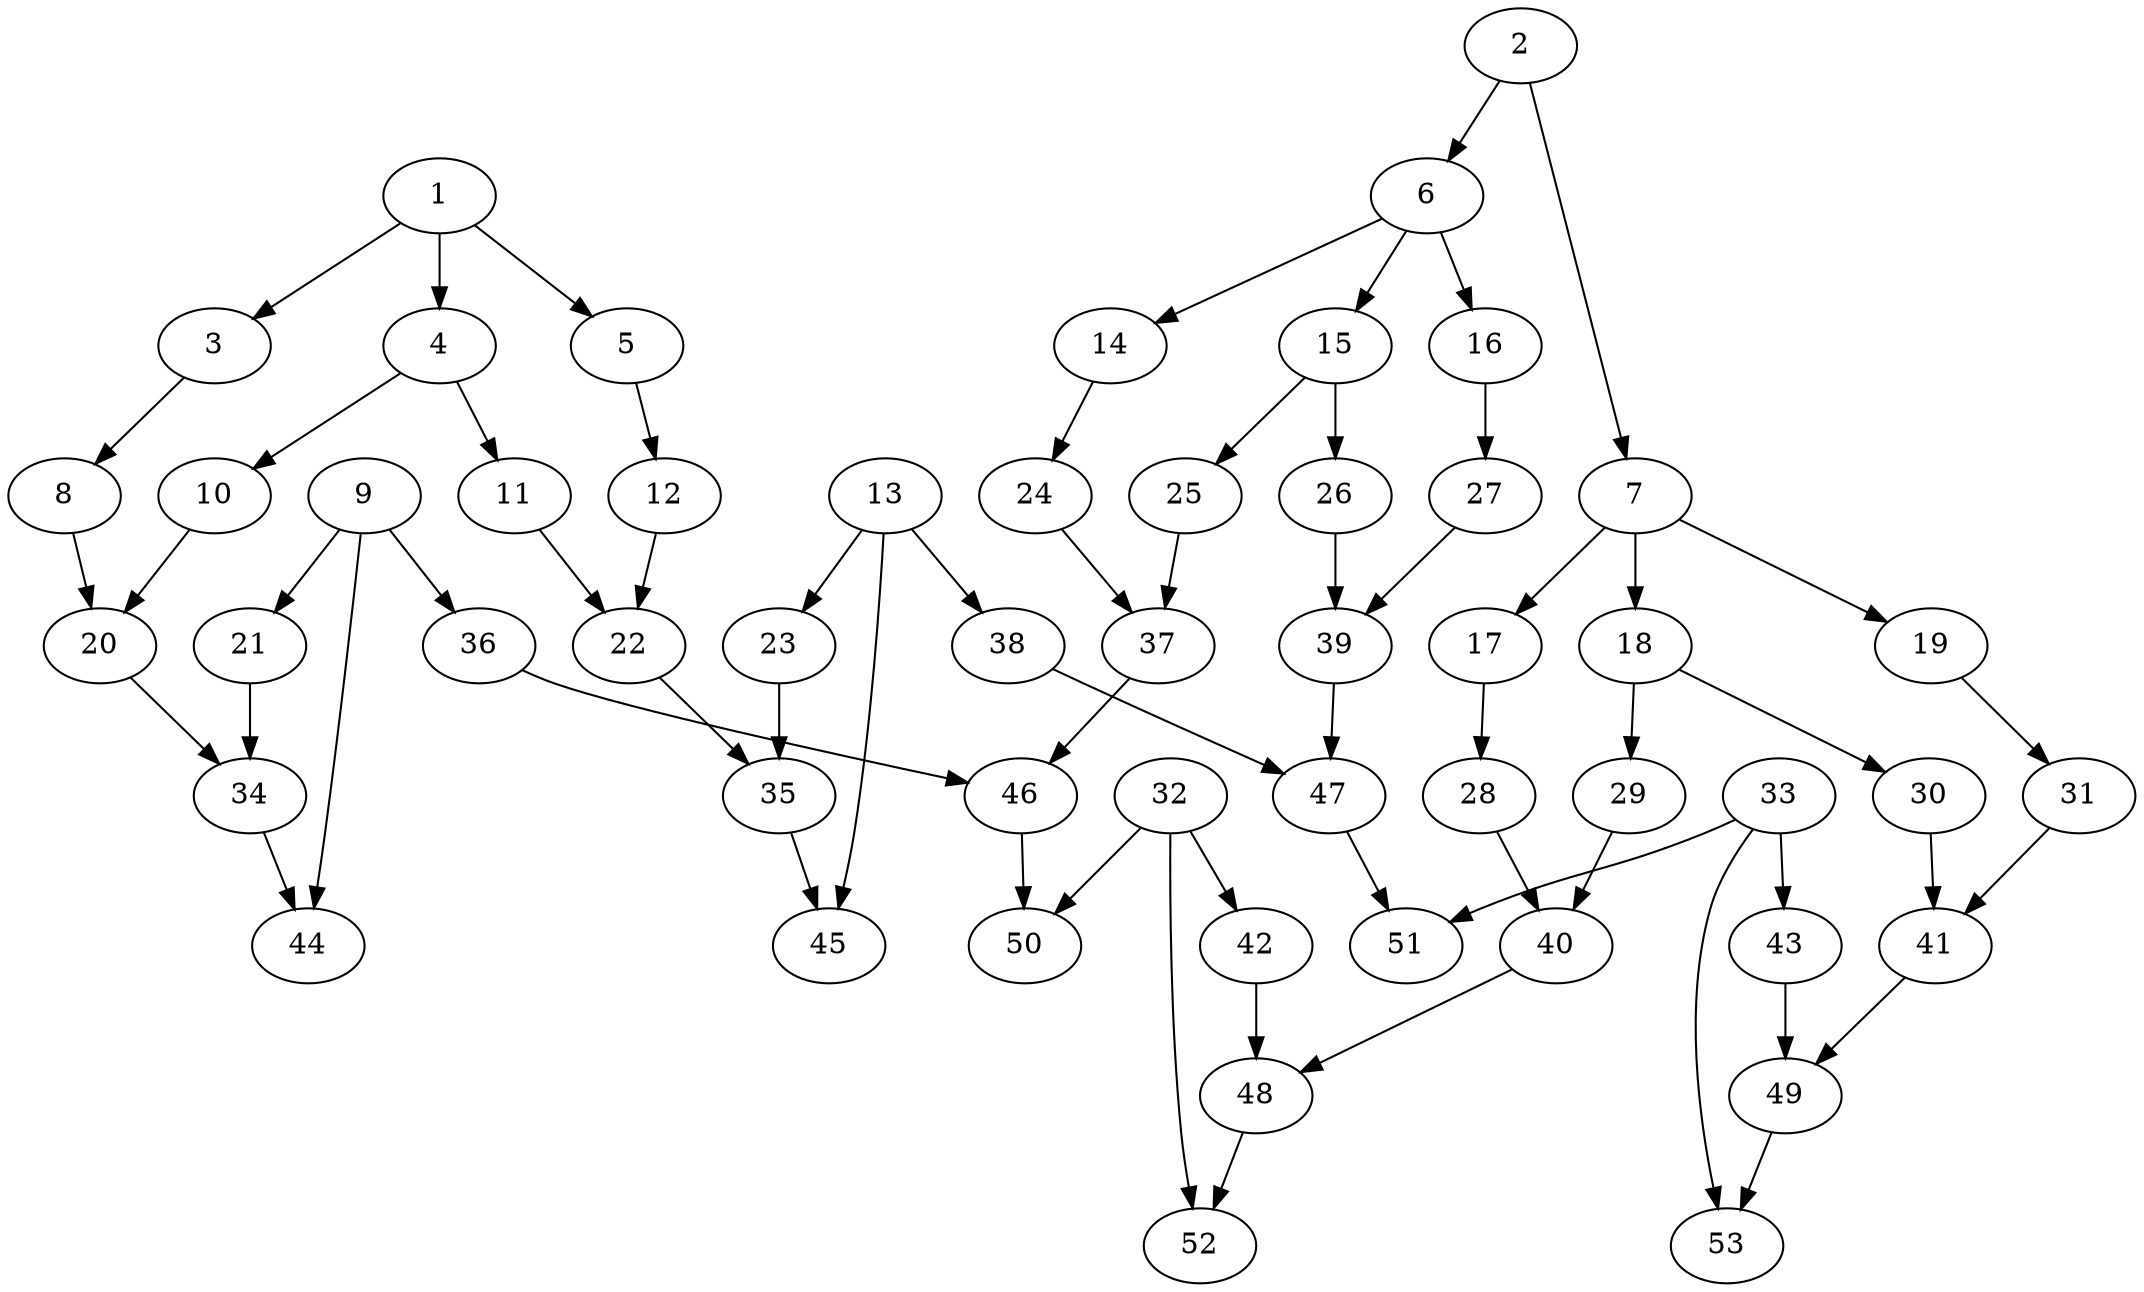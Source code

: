strict digraph  {
1;
3;
4;
5;
2;
6;
7;
8;
10;
11;
12;
14;
15;
16;
17;
18;
19;
20;
9;
21;
36;
44;
22;
13;
23;
38;
45;
24;
25;
26;
27;
28;
29;
30;
31;
34;
35;
37;
39;
40;
41;
32;
42;
50;
52;
33;
43;
51;
53;
46;
47;
48;
49;
1 -> 3;
1 -> 4;
1 -> 5;
3 -> 8;
4 -> 10;
4 -> 11;
5 -> 12;
2 -> 6;
2 -> 7;
6 -> 14;
6 -> 15;
6 -> 16;
7 -> 17;
7 -> 18;
7 -> 19;
8 -> 20;
10 -> 20;
11 -> 22;
12 -> 22;
14 -> 24;
15 -> 25;
15 -> 26;
16 -> 27;
17 -> 28;
18 -> 29;
18 -> 30;
19 -> 31;
20 -> 34;
9 -> 21;
9 -> 36;
9 -> 44;
21 -> 34;
36 -> 46;
22 -> 35;
13 -> 23;
13 -> 38;
13 -> 45;
23 -> 35;
38 -> 47;
24 -> 37;
25 -> 37;
26 -> 39;
27 -> 39;
28 -> 40;
29 -> 40;
30 -> 41;
31 -> 41;
34 -> 44;
35 -> 45;
37 -> 46;
39 -> 47;
40 -> 48;
41 -> 49;
32 -> 42;
32 -> 50;
32 -> 52;
42 -> 48;
33 -> 43;
33 -> 51;
33 -> 53;
43 -> 49;
46 -> 50;
47 -> 51;
48 -> 52;
49 -> 53;
}
